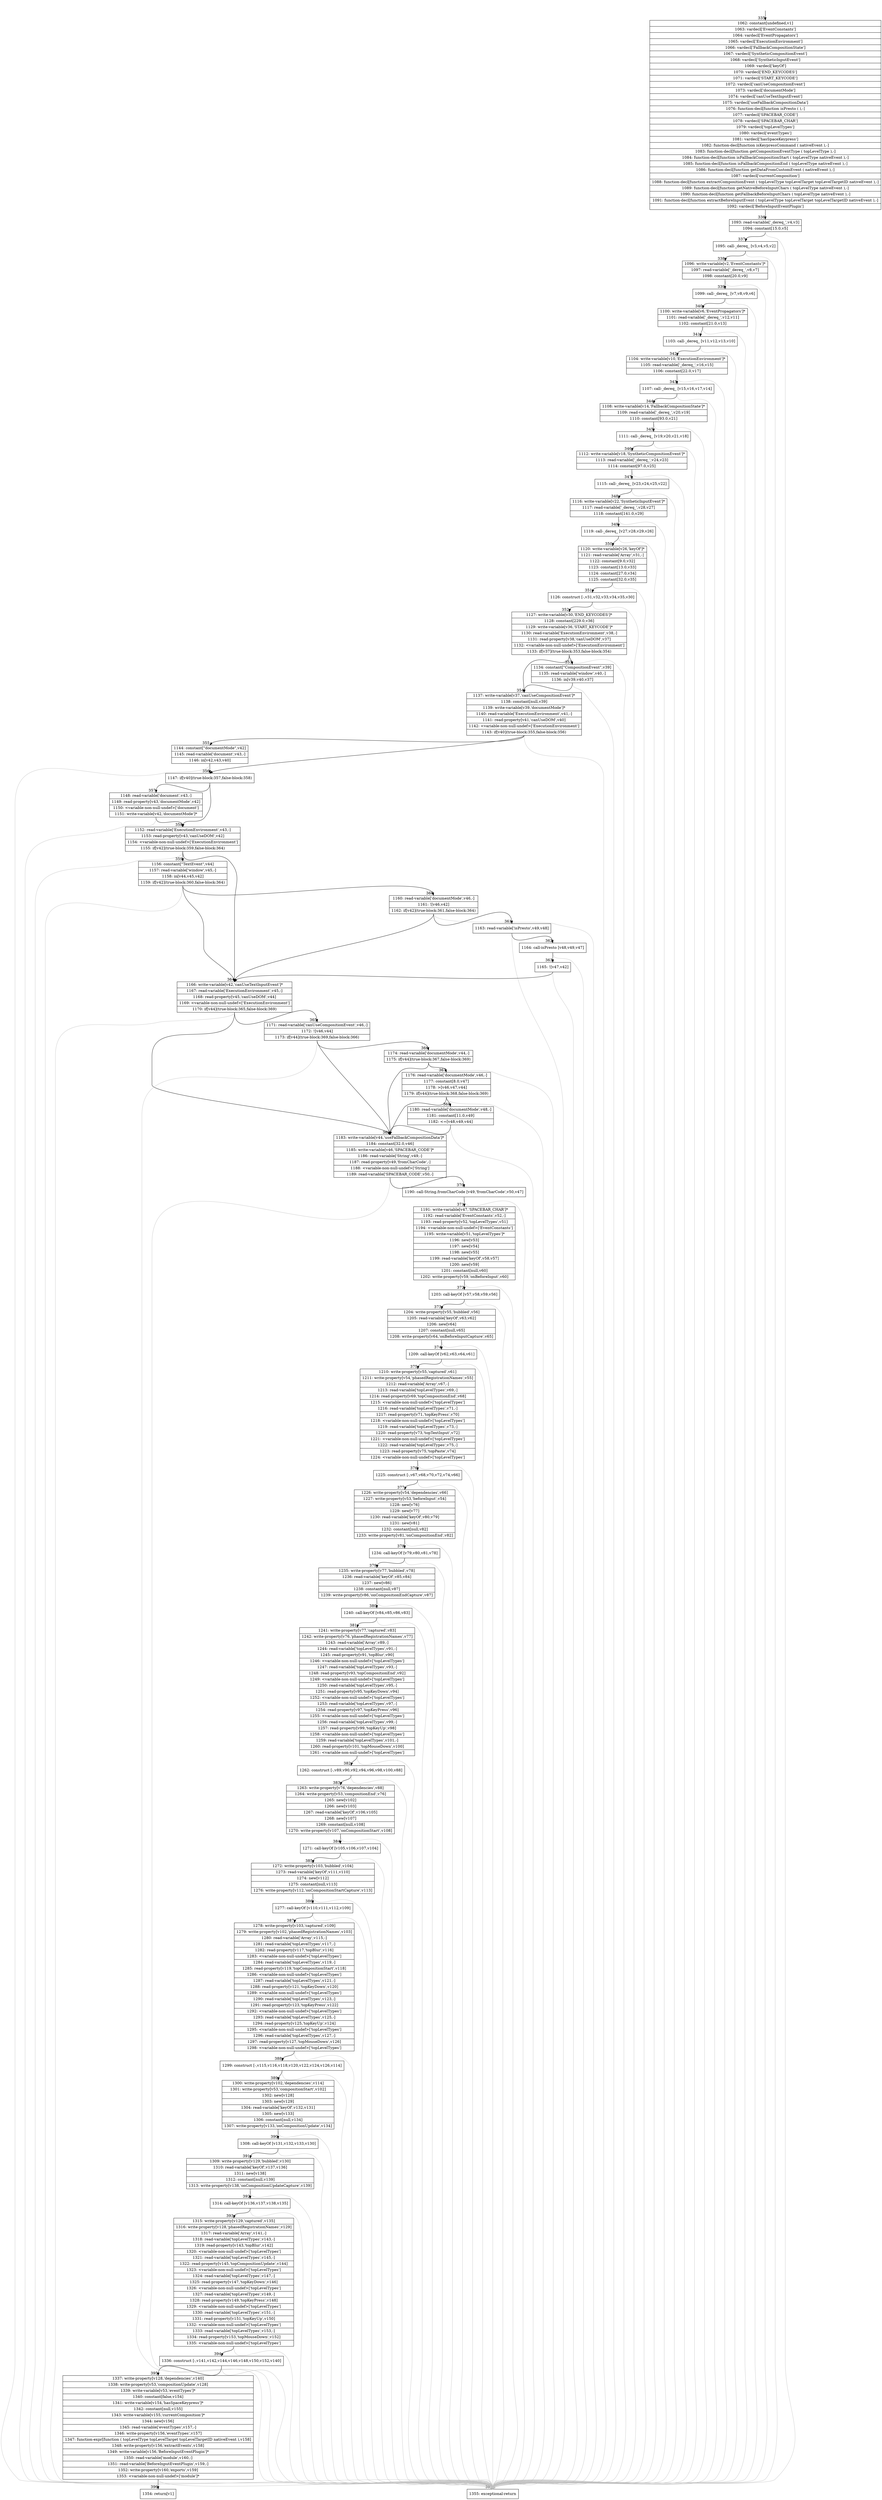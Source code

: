 digraph {
rankdir="TD"
BB_entry11[shape=none,label=""];
BB_entry11 -> BB335 [tailport=s, headport=n, headlabel="    335"]
BB335 [shape=record label="{1062: constant[undefined,v1]|1063: vardecl['EventConstants']|1064: vardecl['EventPropagators']|1065: vardecl['ExecutionEnvironment']|1066: vardecl['FallbackCompositionState']|1067: vardecl['SyntheticCompositionEvent']|1068: vardecl['SyntheticInputEvent']|1069: vardecl['keyOf']|1070: vardecl['END_KEYCODES']|1071: vardecl['START_KEYCODE']|1072: vardecl['canUseCompositionEvent']|1073: vardecl['documentMode']|1074: vardecl['canUseTextInputEvent']|1075: vardecl['useFallbackCompositionData']|1076: function-decl[function isPresto ( ),-]|1077: vardecl['SPACEBAR_CODE']|1078: vardecl['SPACEBAR_CHAR']|1079: vardecl['topLevelTypes']|1080: vardecl['eventTypes']|1081: vardecl['hasSpaceKeypress']|1082: function-decl[function isKeypressCommand ( nativeEvent ),-]|1083: function-decl[function getCompositionEventType ( topLevelType ),-]|1084: function-decl[function isFallbackCompositionStart ( topLevelType nativeEvent ),-]|1085: function-decl[function isFallbackCompositionEnd ( topLevelType nativeEvent ),-]|1086: function-decl[function getDataFromCustomEvent ( nativeEvent ),-]|1087: vardecl['currentComposition']|1088: function-decl[function extractCompositionEvent ( topLevelType topLevelTarget topLevelTargetID nativeEvent ),-]|1089: function-decl[function getNativeBeforeInputChars ( topLevelType nativeEvent ),-]|1090: function-decl[function getFallbackBeforeInputChars ( topLevelType nativeEvent ),-]|1091: function-decl[function extractBeforeInputEvent ( topLevelType topLevelTarget topLevelTargetID nativeEvent ),-]|1092: vardecl['BeforeInputEventPlugin']}" ] 
BB335 -> BB336 [tailport=s, headport=n, headlabel="      336"]
BB336 [shape=record label="{1093: read-variable['_dereq_',v4,v3]|1094: constant[15.0,v5]}" ] 
BB336 -> BB337 [tailport=s, headport=n, headlabel="      337"]
BB336 -> BB397 [tailport=s, headport=n, color=gray, headlabel="      397"]
BB337 [shape=record label="{1095: call-_dereq_ [v3,v4,v5,v2]}" ] 
BB337 -> BB338 [tailport=s, headport=n, headlabel="      338"]
BB337 -> BB397 [tailport=s, headport=n, color=gray]
BB338 [shape=record label="{1096: write-variable[v2,'EventConstants']*|1097: read-variable['_dereq_',v8,v7]|1098: constant[20.0,v9]}" ] 
BB338 -> BB339 [tailport=s, headport=n, headlabel="      339"]
BB338 -> BB397 [tailport=s, headport=n, color=gray]
BB339 [shape=record label="{1099: call-_dereq_ [v7,v8,v9,v6]}" ] 
BB339 -> BB340 [tailport=s, headport=n, headlabel="      340"]
BB339 -> BB397 [tailport=s, headport=n, color=gray]
BB340 [shape=record label="{1100: write-variable[v6,'EventPropagators']*|1101: read-variable['_dereq_',v12,v11]|1102: constant[21.0,v13]}" ] 
BB340 -> BB341 [tailport=s, headport=n, headlabel="      341"]
BB340 -> BB397 [tailport=s, headport=n, color=gray]
BB341 [shape=record label="{1103: call-_dereq_ [v11,v12,v13,v10]}" ] 
BB341 -> BB342 [tailport=s, headport=n, headlabel="      342"]
BB341 -> BB397 [tailport=s, headport=n, color=gray]
BB342 [shape=record label="{1104: write-variable[v10,'ExecutionEnvironment']*|1105: read-variable['_dereq_',v16,v15]|1106: constant[22.0,v17]}" ] 
BB342 -> BB343 [tailport=s, headport=n, headlabel="      343"]
BB342 -> BB397 [tailport=s, headport=n, color=gray]
BB343 [shape=record label="{1107: call-_dereq_ [v15,v16,v17,v14]}" ] 
BB343 -> BB344 [tailport=s, headport=n, headlabel="      344"]
BB343 -> BB397 [tailport=s, headport=n, color=gray]
BB344 [shape=record label="{1108: write-variable[v14,'FallbackCompositionState']*|1109: read-variable['_dereq_',v20,v19]|1110: constant[93.0,v21]}" ] 
BB344 -> BB345 [tailport=s, headport=n, headlabel="      345"]
BB344 -> BB397 [tailport=s, headport=n, color=gray]
BB345 [shape=record label="{1111: call-_dereq_ [v19,v20,v21,v18]}" ] 
BB345 -> BB346 [tailport=s, headport=n, headlabel="      346"]
BB345 -> BB397 [tailport=s, headport=n, color=gray]
BB346 [shape=record label="{1112: write-variable[v18,'SyntheticCompositionEvent']*|1113: read-variable['_dereq_',v24,v23]|1114: constant[97.0,v25]}" ] 
BB346 -> BB347 [tailport=s, headport=n, headlabel="      347"]
BB346 -> BB397 [tailport=s, headport=n, color=gray]
BB347 [shape=record label="{1115: call-_dereq_ [v23,v24,v25,v22]}" ] 
BB347 -> BB348 [tailport=s, headport=n, headlabel="      348"]
BB347 -> BB397 [tailport=s, headport=n, color=gray]
BB348 [shape=record label="{1116: write-variable[v22,'SyntheticInputEvent']*|1117: read-variable['_dereq_',v28,v27]|1118: constant[141.0,v29]}" ] 
BB348 -> BB349 [tailport=s, headport=n, headlabel="      349"]
BB348 -> BB397 [tailport=s, headport=n, color=gray]
BB349 [shape=record label="{1119: call-_dereq_ [v27,v28,v29,v26]}" ] 
BB349 -> BB350 [tailport=s, headport=n, headlabel="      350"]
BB349 -> BB397 [tailport=s, headport=n, color=gray]
BB350 [shape=record label="{1120: write-variable[v26,'keyOf']*|1121: read-variable['Array',v31,-]|1122: constant[9.0,v32]|1123: constant[13.0,v33]|1124: constant[27.0,v34]|1125: constant[32.0,v35]}" ] 
BB350 -> BB351 [tailport=s, headport=n, headlabel="      351"]
BB350 -> BB397 [tailport=s, headport=n, color=gray]
BB351 [shape=record label="{1126: construct [-,v31,v32,v33,v34,v35,v30]}" ] 
BB351 -> BB352 [tailport=s, headport=n, headlabel="      352"]
BB351 -> BB397 [tailport=s, headport=n, color=gray]
BB352 [shape=record label="{1127: write-variable[v30,'END_KEYCODES']*|1128: constant[229.0,v36]|1129: write-variable[v36,'START_KEYCODE']*|1130: read-variable['ExecutionEnvironment',v38,-]|1131: read-property[v38,'canUseDOM',v37]|1132: \<variable-non-null-undef\>['ExecutionEnvironment']|1133: if[v37](true-block:353,false-block:354)}" ] 
BB352 -> BB354 [tailport=s, headport=n, headlabel="      354"]
BB352 -> BB353 [tailport=s, headport=n, headlabel="      353"]
BB352 -> BB397 [tailport=s, headport=n, color=gray]
BB353 [shape=record label="{1134: constant[\"CompositionEvent\",v39]|1135: read-variable['window',v40,-]|1136: in[v39,v40,v37]}" ] 
BB353 -> BB354 [tailport=s, headport=n]
BB353 -> BB397 [tailport=s, headport=n, color=gray]
BB354 [shape=record label="{1137: write-variable[v37,'canUseCompositionEvent']*|1138: constant[null,v39]|1139: write-variable[v39,'documentMode']*|1140: read-variable['ExecutionEnvironment',v41,-]|1141: read-property[v41,'canUseDOM',v40]|1142: \<variable-non-null-undef\>['ExecutionEnvironment']|1143: if[v40](true-block:355,false-block:356)}" ] 
BB354 -> BB356 [tailport=s, headport=n, headlabel="      356"]
BB354 -> BB355 [tailport=s, headport=n, headlabel="      355"]
BB354 -> BB397 [tailport=s, headport=n, color=gray]
BB355 [shape=record label="{1144: constant[\"documentMode\",v42]|1145: read-variable['document',v43,-]|1146: in[v42,v43,v40]}" ] 
BB355 -> BB356 [tailport=s, headport=n]
BB355 -> BB397 [tailport=s, headport=n, color=gray]
BB356 [shape=record label="{1147: if[v40](true-block:357,false-block:358)}" ] 
BB356 -> BB357 [tailport=s, headport=n, headlabel="      357"]
BB356 -> BB358 [tailport=s, headport=n, headlabel="      358"]
BB357 [shape=record label="{1148: read-variable['document',v43,-]|1149: read-property[v43,'documentMode',v42]|1150: \<variable-non-null-undef\>['document']|1151: write-variable[v42,'documentMode']*}" ] 
BB357 -> BB358 [tailport=s, headport=n]
BB357 -> BB397 [tailport=s, headport=n, color=gray]
BB358 [shape=record label="{1152: read-variable['ExecutionEnvironment',v43,-]|1153: read-property[v43,'canUseDOM',v42]|1154: \<variable-non-null-undef\>['ExecutionEnvironment']|1155: if[v42](true-block:359,false-block:364)}" ] 
BB358 -> BB364 [tailport=s, headport=n, headlabel="      364"]
BB358 -> BB359 [tailport=s, headport=n, headlabel="      359"]
BB358 -> BB397 [tailport=s, headport=n, color=gray]
BB359 [shape=record label="{1156: constant[\"TextEvent\",v44]|1157: read-variable['window',v45,-]|1158: in[v44,v45,v42]|1159: if[v42](true-block:360,false-block:364)}" ] 
BB359 -> BB364 [tailport=s, headport=n]
BB359 -> BB360 [tailport=s, headport=n, headlabel="      360"]
BB359 -> BB397 [tailport=s, headport=n, color=gray]
BB360 [shape=record label="{1160: read-variable['documentMode',v46,-]|1161: ![v46,v42]|1162: if[v42](true-block:361,false-block:364)}" ] 
BB360 -> BB364 [tailport=s, headport=n]
BB360 -> BB361 [tailport=s, headport=n, headlabel="      361"]
BB360 -> BB397 [tailport=s, headport=n, color=gray]
BB361 [shape=record label="{1163: read-variable['isPresto',v49,v48]}" ] 
BB361 -> BB362 [tailport=s, headport=n, headlabel="      362"]
BB361 -> BB397 [tailport=s, headport=n, color=gray]
BB362 [shape=record label="{1164: call-isPresto [v48,v49,v47]}" ] 
BB362 -> BB363 [tailport=s, headport=n, headlabel="      363"]
BB362 -> BB397 [tailport=s, headport=n, color=gray]
BB363 [shape=record label="{1165: ![v47,v42]}" ] 
BB363 -> BB364 [tailport=s, headport=n]
BB363 -> BB397 [tailport=s, headport=n, color=gray]
BB364 [shape=record label="{1166: write-variable[v42,'canUseTextInputEvent']*|1167: read-variable['ExecutionEnvironment',v45,-]|1168: read-property[v45,'canUseDOM',v44]|1169: \<variable-non-null-undef\>['ExecutionEnvironment']|1170: if[v44](true-block:365,false-block:369)}" ] 
BB364 -> BB369 [tailport=s, headport=n, headlabel="      369"]
BB364 -> BB365 [tailport=s, headport=n, headlabel="      365"]
BB364 -> BB397 [tailport=s, headport=n, color=gray]
BB365 [shape=record label="{1171: read-variable['canUseCompositionEvent',v46,-]|1172: ![v46,v44]|1173: if[v44](true-block:369,false-block:366)}" ] 
BB365 -> BB369 [tailport=s, headport=n]
BB365 -> BB366 [tailport=s, headport=n, headlabel="      366"]
BB365 -> BB397 [tailport=s, headport=n, color=gray]
BB366 [shape=record label="{1174: read-variable['documentMode',v44,-]|1175: if[v44](true-block:367,false-block:369)}" ] 
BB366 -> BB369 [tailport=s, headport=n]
BB366 -> BB367 [tailport=s, headport=n, headlabel="      367"]
BB366 -> BB397 [tailport=s, headport=n, color=gray]
BB367 [shape=record label="{1176: read-variable['documentMode',v46,-]|1177: constant[8.0,v47]|1178: \>[v46,v47,v44]|1179: if[v44](true-block:368,false-block:369)}" ] 
BB367 -> BB369 [tailport=s, headport=n]
BB367 -> BB368 [tailport=s, headport=n, headlabel="      368"]
BB367 -> BB397 [tailport=s, headport=n, color=gray]
BB368 [shape=record label="{1180: read-variable['documentMode',v48,-]|1181: constant[11.0,v49]|1182: \<=[v48,v49,v44]}" ] 
BB368 -> BB369 [tailport=s, headport=n]
BB368 -> BB397 [tailport=s, headport=n, color=gray]
BB369 [shape=record label="{1183: write-variable[v44,'useFallbackCompositionData']*|1184: constant[32.0,v46]|1185: write-variable[v46,'SPACEBAR_CODE']*|1186: read-variable['String',v49,-]|1187: read-property[v49,'fromCharCode',-]|1188: \<variable-non-null-undef\>['String']|1189: read-variable['SPACEBAR_CODE',v50,-]}" ] 
BB369 -> BB370 [tailport=s, headport=n, headlabel="      370"]
BB369 -> BB397 [tailport=s, headport=n, color=gray]
BB370 [shape=record label="{1190: call-String.fromCharCode [v49,'fromCharCode',v50,v47]}" ] 
BB370 -> BB371 [tailport=s, headport=n, headlabel="      371"]
BB370 -> BB397 [tailport=s, headport=n, color=gray]
BB371 [shape=record label="{1191: write-variable[v47,'SPACEBAR_CHAR']*|1192: read-variable['EventConstants',v52,-]|1193: read-property[v52,'topLevelTypes',v51]|1194: \<variable-non-null-undef\>['EventConstants']|1195: write-variable[v51,'topLevelTypes']*|1196: new[v53]|1197: new[v54]|1198: new[v55]|1199: read-variable['keyOf',v58,v57]|1200: new[v59]|1201: constant[null,v60]|1202: write-property[v59,'onBeforeInput',v60]}" ] 
BB371 -> BB372 [tailport=s, headport=n, headlabel="      372"]
BB371 -> BB397 [tailport=s, headport=n, color=gray]
BB372 [shape=record label="{1203: call-keyOf [v57,v58,v59,v56]}" ] 
BB372 -> BB373 [tailport=s, headport=n, headlabel="      373"]
BB372 -> BB397 [tailport=s, headport=n, color=gray]
BB373 [shape=record label="{1204: write-property[v55,'bubbled',v56]|1205: read-variable['keyOf',v63,v62]|1206: new[v64]|1207: constant[null,v65]|1208: write-property[v64,'onBeforeInputCapture',v65]}" ] 
BB373 -> BB374 [tailport=s, headport=n, headlabel="      374"]
BB373 -> BB397 [tailport=s, headport=n, color=gray]
BB374 [shape=record label="{1209: call-keyOf [v62,v63,v64,v61]}" ] 
BB374 -> BB375 [tailport=s, headport=n, headlabel="      375"]
BB374 -> BB397 [tailport=s, headport=n, color=gray]
BB375 [shape=record label="{1210: write-property[v55,'captured',v61]|1211: write-property[v54,'phasedRegistrationNames',v55]|1212: read-variable['Array',v67,-]|1213: read-variable['topLevelTypes',v69,-]|1214: read-property[v69,'topCompositionEnd',v68]|1215: \<variable-non-null-undef\>['topLevelTypes']|1216: read-variable['topLevelTypes',v71,-]|1217: read-property[v71,'topKeyPress',v70]|1218: \<variable-non-null-undef\>['topLevelTypes']|1219: read-variable['topLevelTypes',v73,-]|1220: read-property[v73,'topTextInput',v72]|1221: \<variable-non-null-undef\>['topLevelTypes']|1222: read-variable['topLevelTypes',v75,-]|1223: read-property[v75,'topPaste',v74]|1224: \<variable-non-null-undef\>['topLevelTypes']}" ] 
BB375 -> BB376 [tailport=s, headport=n, headlabel="      376"]
BB375 -> BB397 [tailport=s, headport=n, color=gray]
BB376 [shape=record label="{1225: construct [-,v67,v68,v70,v72,v74,v66]}" ] 
BB376 -> BB377 [tailport=s, headport=n, headlabel="      377"]
BB376 -> BB397 [tailport=s, headport=n, color=gray]
BB377 [shape=record label="{1226: write-property[v54,'dependencies',v66]|1227: write-property[v53,'beforeInput',v54]|1228: new[v76]|1229: new[v77]|1230: read-variable['keyOf',v80,v79]|1231: new[v81]|1232: constant[null,v82]|1233: write-property[v81,'onCompositionEnd',v82]}" ] 
BB377 -> BB378 [tailport=s, headport=n, headlabel="      378"]
BB377 -> BB397 [tailport=s, headport=n, color=gray]
BB378 [shape=record label="{1234: call-keyOf [v79,v80,v81,v78]}" ] 
BB378 -> BB379 [tailport=s, headport=n, headlabel="      379"]
BB378 -> BB397 [tailport=s, headport=n, color=gray]
BB379 [shape=record label="{1235: write-property[v77,'bubbled',v78]|1236: read-variable['keyOf',v85,v84]|1237: new[v86]|1238: constant[null,v87]|1239: write-property[v86,'onCompositionEndCapture',v87]}" ] 
BB379 -> BB380 [tailport=s, headport=n, headlabel="      380"]
BB379 -> BB397 [tailport=s, headport=n, color=gray]
BB380 [shape=record label="{1240: call-keyOf [v84,v85,v86,v83]}" ] 
BB380 -> BB381 [tailport=s, headport=n, headlabel="      381"]
BB380 -> BB397 [tailport=s, headport=n, color=gray]
BB381 [shape=record label="{1241: write-property[v77,'captured',v83]|1242: write-property[v76,'phasedRegistrationNames',v77]|1243: read-variable['Array',v89,-]|1244: read-variable['topLevelTypes',v91,-]|1245: read-property[v91,'topBlur',v90]|1246: \<variable-non-null-undef\>['topLevelTypes']|1247: read-variable['topLevelTypes',v93,-]|1248: read-property[v93,'topCompositionEnd',v92]|1249: \<variable-non-null-undef\>['topLevelTypes']|1250: read-variable['topLevelTypes',v95,-]|1251: read-property[v95,'topKeyDown',v94]|1252: \<variable-non-null-undef\>['topLevelTypes']|1253: read-variable['topLevelTypes',v97,-]|1254: read-property[v97,'topKeyPress',v96]|1255: \<variable-non-null-undef\>['topLevelTypes']|1256: read-variable['topLevelTypes',v99,-]|1257: read-property[v99,'topKeyUp',v98]|1258: \<variable-non-null-undef\>['topLevelTypes']|1259: read-variable['topLevelTypes',v101,-]|1260: read-property[v101,'topMouseDown',v100]|1261: \<variable-non-null-undef\>['topLevelTypes']}" ] 
BB381 -> BB382 [tailport=s, headport=n, headlabel="      382"]
BB381 -> BB397 [tailport=s, headport=n, color=gray]
BB382 [shape=record label="{1262: construct [-,v89,v90,v92,v94,v96,v98,v100,v88]}" ] 
BB382 -> BB383 [tailport=s, headport=n, headlabel="      383"]
BB382 -> BB397 [tailport=s, headport=n, color=gray]
BB383 [shape=record label="{1263: write-property[v76,'dependencies',v88]|1264: write-property[v53,'compositionEnd',v76]|1265: new[v102]|1266: new[v103]|1267: read-variable['keyOf',v106,v105]|1268: new[v107]|1269: constant[null,v108]|1270: write-property[v107,'onCompositionStart',v108]}" ] 
BB383 -> BB384 [tailport=s, headport=n, headlabel="      384"]
BB383 -> BB397 [tailport=s, headport=n, color=gray]
BB384 [shape=record label="{1271: call-keyOf [v105,v106,v107,v104]}" ] 
BB384 -> BB385 [tailport=s, headport=n, headlabel="      385"]
BB384 -> BB397 [tailport=s, headport=n, color=gray]
BB385 [shape=record label="{1272: write-property[v103,'bubbled',v104]|1273: read-variable['keyOf',v111,v110]|1274: new[v112]|1275: constant[null,v113]|1276: write-property[v112,'onCompositionStartCapture',v113]}" ] 
BB385 -> BB386 [tailport=s, headport=n, headlabel="      386"]
BB385 -> BB397 [tailport=s, headport=n, color=gray]
BB386 [shape=record label="{1277: call-keyOf [v110,v111,v112,v109]}" ] 
BB386 -> BB387 [tailport=s, headport=n, headlabel="      387"]
BB386 -> BB397 [tailport=s, headport=n, color=gray]
BB387 [shape=record label="{1278: write-property[v103,'captured',v109]|1279: write-property[v102,'phasedRegistrationNames',v103]|1280: read-variable['Array',v115,-]|1281: read-variable['topLevelTypes',v117,-]|1282: read-property[v117,'topBlur',v116]|1283: \<variable-non-null-undef\>['topLevelTypes']|1284: read-variable['topLevelTypes',v119,-]|1285: read-property[v119,'topCompositionStart',v118]|1286: \<variable-non-null-undef\>['topLevelTypes']|1287: read-variable['topLevelTypes',v121,-]|1288: read-property[v121,'topKeyDown',v120]|1289: \<variable-non-null-undef\>['topLevelTypes']|1290: read-variable['topLevelTypes',v123,-]|1291: read-property[v123,'topKeyPress',v122]|1292: \<variable-non-null-undef\>['topLevelTypes']|1293: read-variable['topLevelTypes',v125,-]|1294: read-property[v125,'topKeyUp',v124]|1295: \<variable-non-null-undef\>['topLevelTypes']|1296: read-variable['topLevelTypes',v127,-]|1297: read-property[v127,'topMouseDown',v126]|1298: \<variable-non-null-undef\>['topLevelTypes']}" ] 
BB387 -> BB388 [tailport=s, headport=n, headlabel="      388"]
BB387 -> BB397 [tailport=s, headport=n, color=gray]
BB388 [shape=record label="{1299: construct [-,v115,v116,v118,v120,v122,v124,v126,v114]}" ] 
BB388 -> BB389 [tailport=s, headport=n, headlabel="      389"]
BB388 -> BB397 [tailport=s, headport=n, color=gray]
BB389 [shape=record label="{1300: write-property[v102,'dependencies',v114]|1301: write-property[v53,'compositionStart',v102]|1302: new[v128]|1303: new[v129]|1304: read-variable['keyOf',v132,v131]|1305: new[v133]|1306: constant[null,v134]|1307: write-property[v133,'onCompositionUpdate',v134]}" ] 
BB389 -> BB390 [tailport=s, headport=n, headlabel="      390"]
BB389 -> BB397 [tailport=s, headport=n, color=gray]
BB390 [shape=record label="{1308: call-keyOf [v131,v132,v133,v130]}" ] 
BB390 -> BB391 [tailport=s, headport=n, headlabel="      391"]
BB390 -> BB397 [tailport=s, headport=n, color=gray]
BB391 [shape=record label="{1309: write-property[v129,'bubbled',v130]|1310: read-variable['keyOf',v137,v136]|1311: new[v138]|1312: constant[null,v139]|1313: write-property[v138,'onCompositionUpdateCapture',v139]}" ] 
BB391 -> BB392 [tailport=s, headport=n, headlabel="      392"]
BB391 -> BB397 [tailport=s, headport=n, color=gray]
BB392 [shape=record label="{1314: call-keyOf [v136,v137,v138,v135]}" ] 
BB392 -> BB393 [tailport=s, headport=n, headlabel="      393"]
BB392 -> BB397 [tailport=s, headport=n, color=gray]
BB393 [shape=record label="{1315: write-property[v129,'captured',v135]|1316: write-property[v128,'phasedRegistrationNames',v129]|1317: read-variable['Array',v141,-]|1318: read-variable['topLevelTypes',v143,-]|1319: read-property[v143,'topBlur',v142]|1320: \<variable-non-null-undef\>['topLevelTypes']|1321: read-variable['topLevelTypes',v145,-]|1322: read-property[v145,'topCompositionUpdate',v144]|1323: \<variable-non-null-undef\>['topLevelTypes']|1324: read-variable['topLevelTypes',v147,-]|1325: read-property[v147,'topKeyDown',v146]|1326: \<variable-non-null-undef\>['topLevelTypes']|1327: read-variable['topLevelTypes',v149,-]|1328: read-property[v149,'topKeyPress',v148]|1329: \<variable-non-null-undef\>['topLevelTypes']|1330: read-variable['topLevelTypes',v151,-]|1331: read-property[v151,'topKeyUp',v150]|1332: \<variable-non-null-undef\>['topLevelTypes']|1333: read-variable['topLevelTypes',v153,-]|1334: read-property[v153,'topMouseDown',v152]|1335: \<variable-non-null-undef\>['topLevelTypes']}" ] 
BB393 -> BB394 [tailport=s, headport=n, headlabel="      394"]
BB393 -> BB397 [tailport=s, headport=n, color=gray]
BB394 [shape=record label="{1336: construct [-,v141,v142,v144,v146,v148,v150,v152,v140]}" ] 
BB394 -> BB395 [tailport=s, headport=n, headlabel="      395"]
BB394 -> BB397 [tailport=s, headport=n, color=gray]
BB395 [shape=record label="{1337: write-property[v128,'dependencies',v140]|1338: write-property[v53,'compositionUpdate',v128]|1339: write-variable[v53,'eventTypes']*|1340: constant[false,v154]|1341: write-variable[v154,'hasSpaceKeypress']*|1342: constant[null,v155]|1343: write-variable[v155,'currentComposition']*|1344: new[v156]|1345: read-variable['eventTypes',v157,-]|1346: write-property[v156,'eventTypes',v157]|1347: function-expr[function ( topLevelType topLevelTarget topLevelTargetID nativeEvent ),v158]|1348: write-property[v156,'extractEvents',v158]|1349: write-variable[v156,'BeforeInputEventPlugin']*|1350: read-variable['module',v160,-]|1351: read-variable['BeforeInputEventPlugin',v159,-]|1352: write-property[v160,'exports',v159]|1353: \<variable-non-null-undef\>['module']*}" ] 
BB395 -> BB396 [tailport=s, headport=n, headlabel="      396"]
BB395 -> BB397 [tailport=s, headport=n, color=gray]
BB396 [shape=record label="{1354: return[v1]}" ] 
BB397 [shape=record label="{1355: exceptional-return}" ] 
//#$~ 674
}
